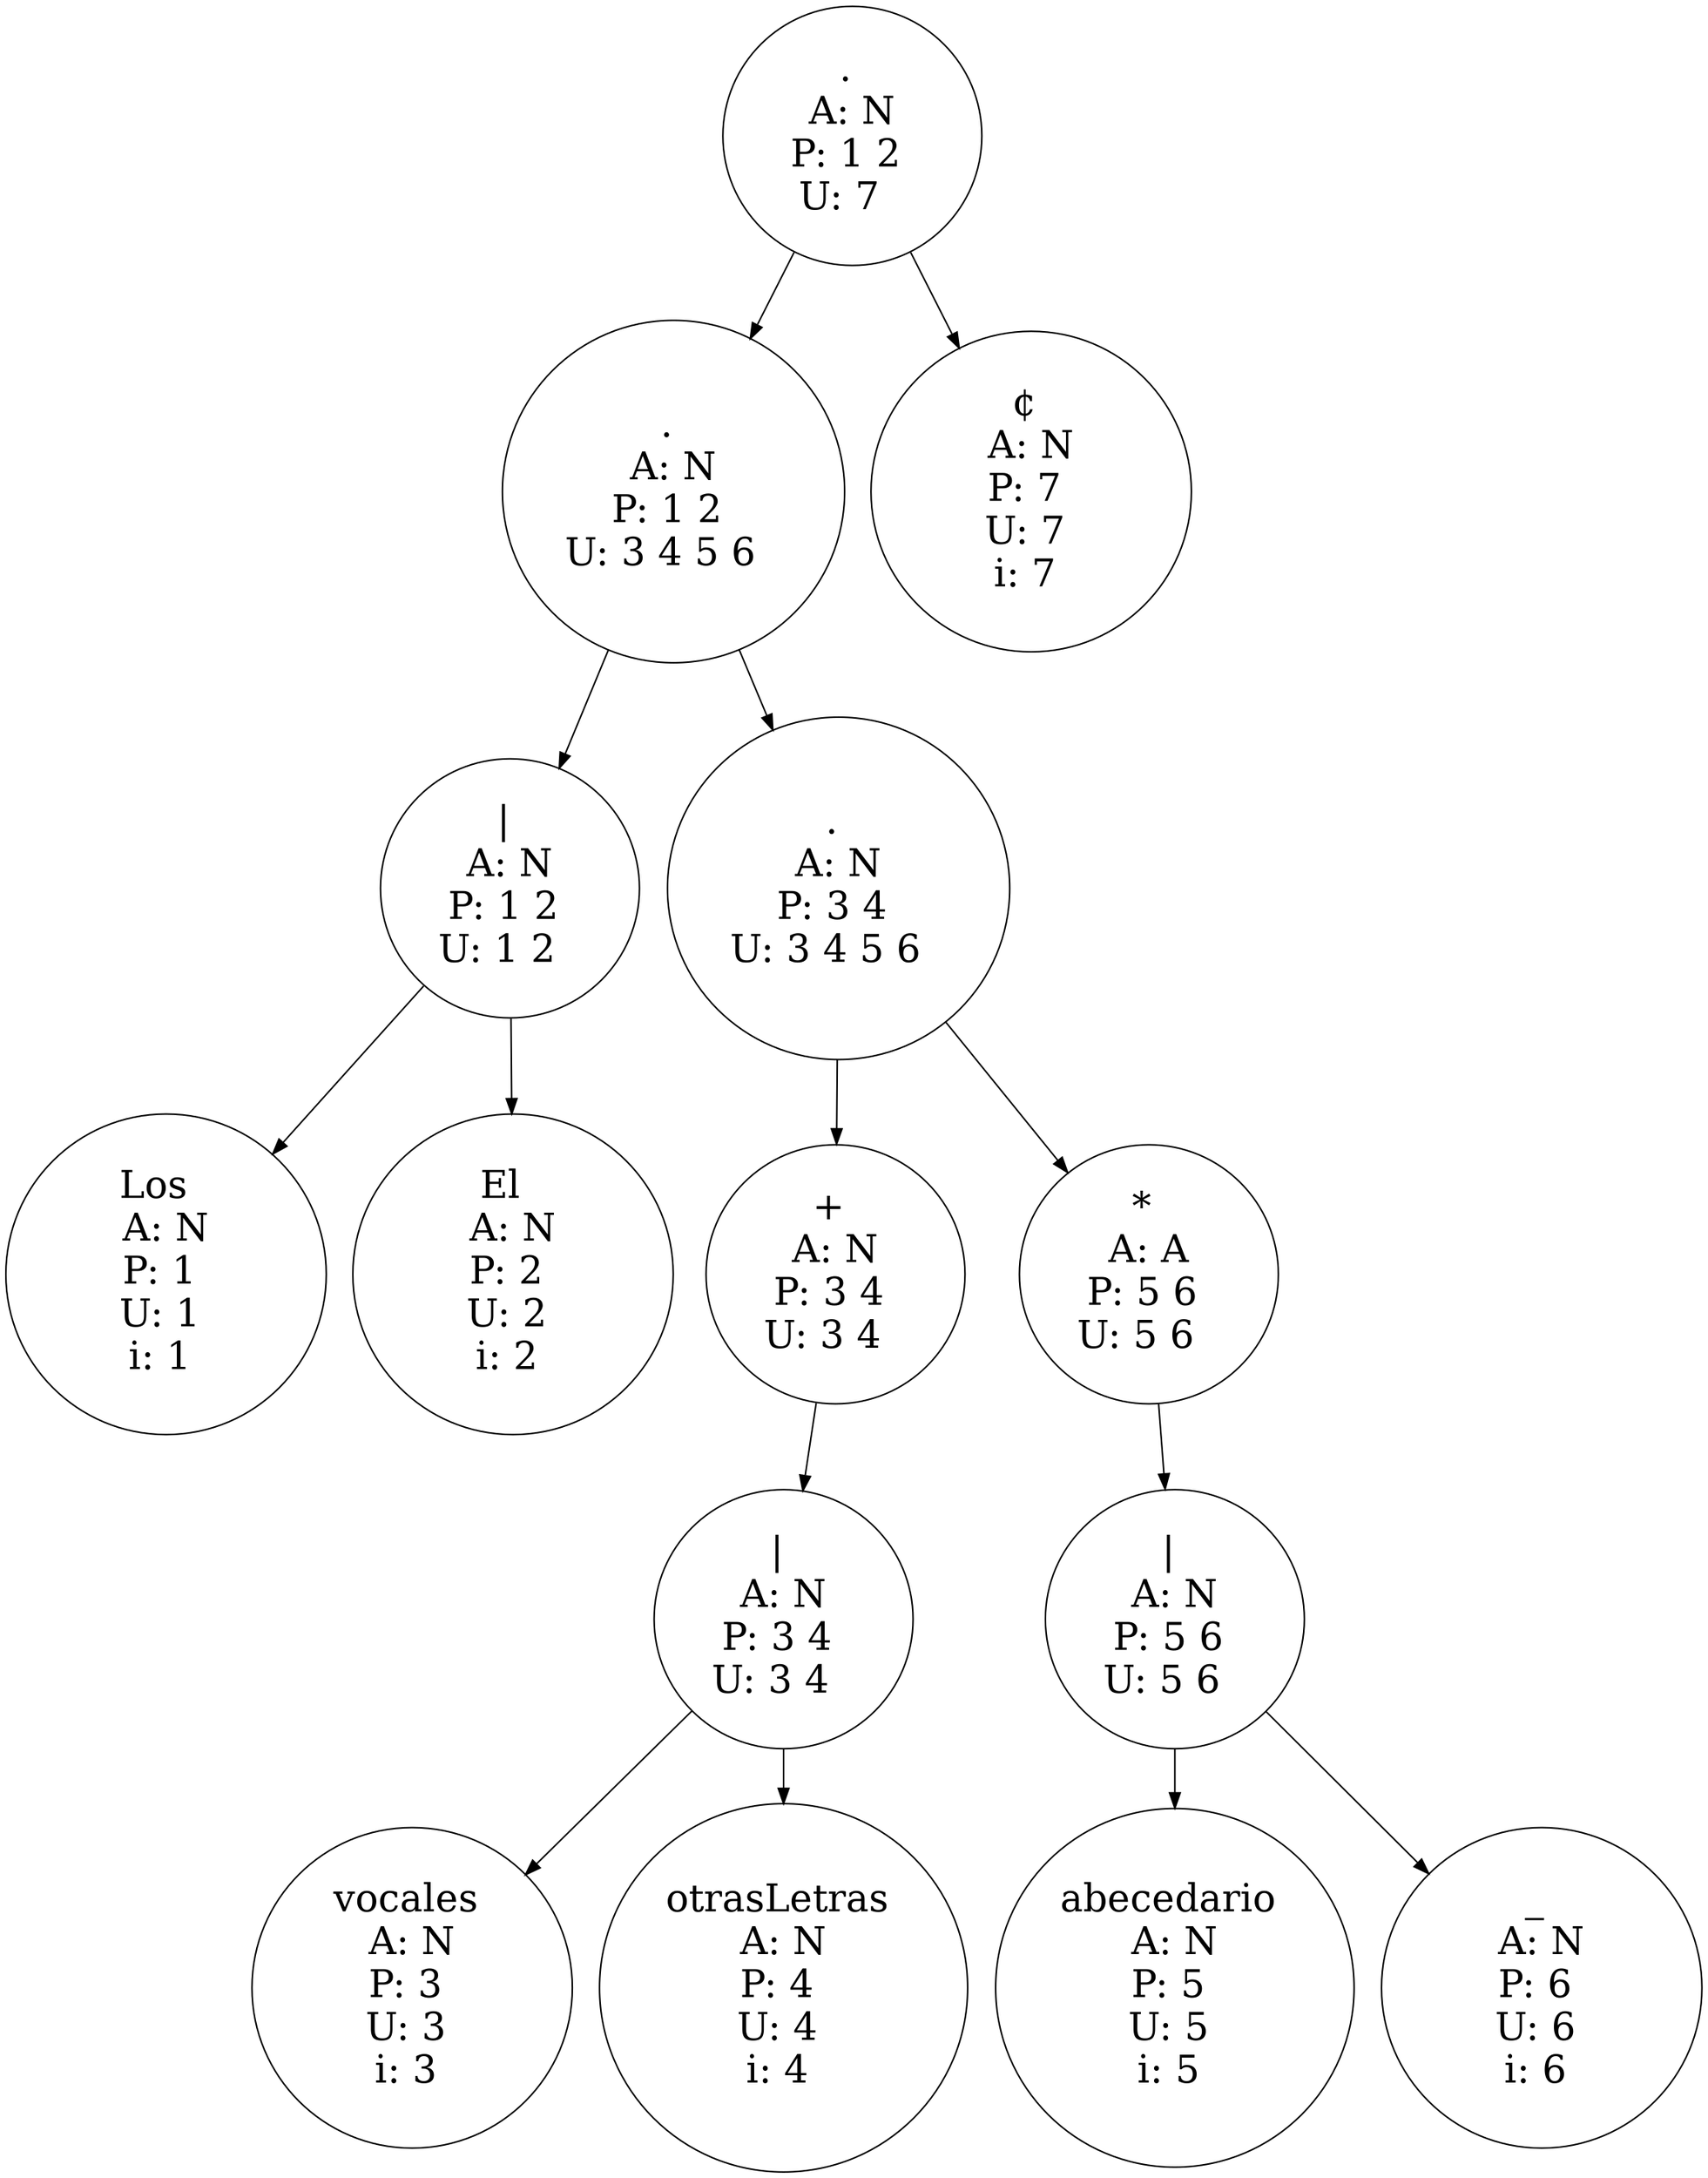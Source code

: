 strict digraph {
splines="line";
rankdir = TB;
node [shape=circle, height=0.5, width=1.5, fontsize=25];
graph[dpi=90];

"0" [label=". 
A: N
P: 1 2 
U: 7  "];
"1" [label=". 
A: N
P: 1 2 
U: 3 4 5 6  "];
"2" [label="| 
A: N
P: 1 2 
U: 1 2  "];
"3" [label="Los  
A: N
P: 1 
U: 1 
i: 1 "];
"2" -> "3";
"4" [label="El  
A: N
P: 2 
U: 2 
i: 2 "];
"2" -> "4";
"1" -> "2";
"5" [label=". 
A: N
P: 3 4 
U: 3 4 5 6  "];
"6" [label="+ 
A: N
P: 3 4 
U: 3 4  "];
"7" [label="| 
A: N
P: 3 4 
U: 3 4  "];
"8" [label="vocales 
A: N
P: 3 
U: 3 
i: 3 "];
"7" -> "8";
"9" [label="otrasLetras 
A: N
P: 4 
U: 4 
i: 4 "];
"7" -> "9";
"6" -> "7";
"5" -> "6";
"10" [label="* 
A: A
P: 5 6 
U: 5 6  "];
"11" [label="| 
A: N
P: 5 6 
U: 5 6  "];
"12" [label="abecedario 
A: N
P: 5 
U: 5 
i: 5 "];
"11" -> "12";
"13" [label="_ 
A: N
P: 6 
U: 6 
i: 6 "];
"11" -> "13";
"10" -> "11";
"5" -> "10";
"1" -> "5";
"0" -> "1";
"14" [label="¢ 
A: N
P: 7 
U: 7 
i: 7 "];
"0" -> "14";
}